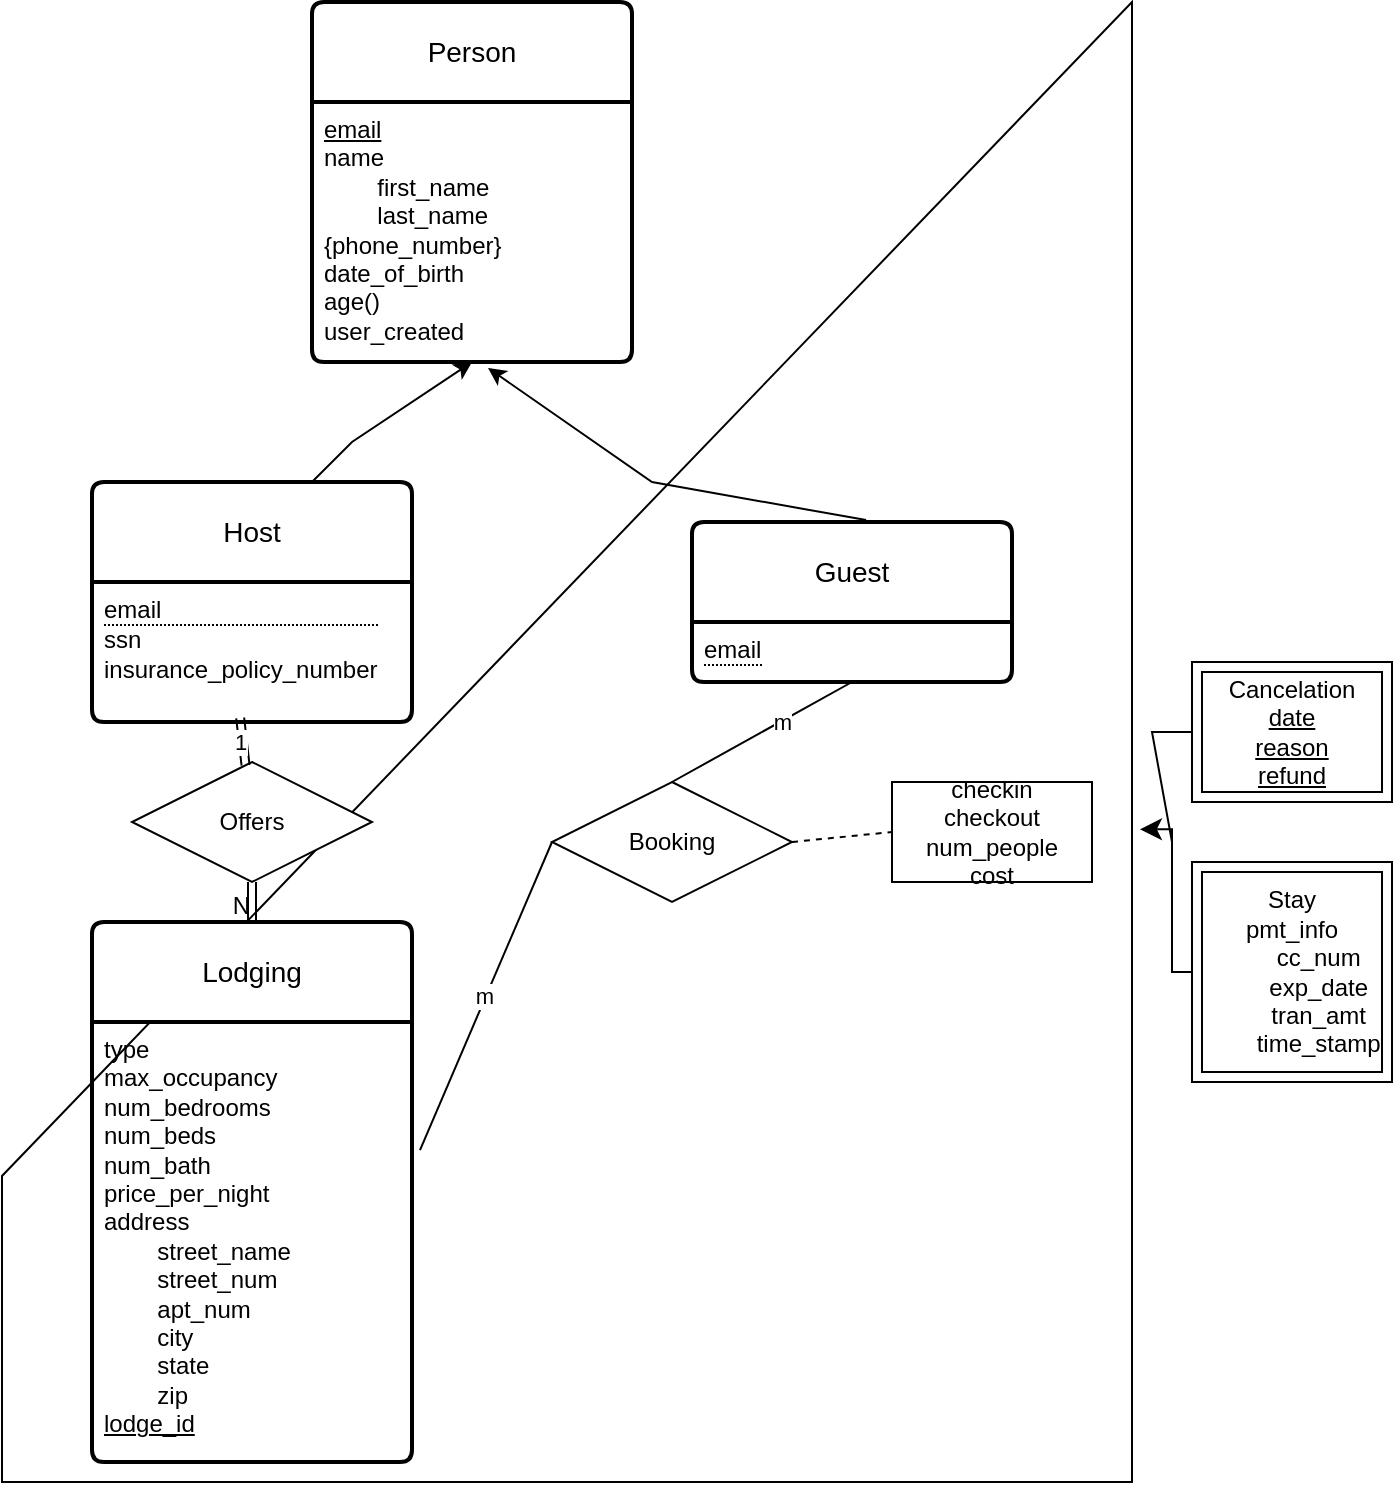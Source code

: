 <mxfile version="21.7.4" type="github">
  <diagram id="R2lEEEUBdFMjLlhIrx00" name="Page-1">
    <mxGraphModel dx="903" dy="531" grid="1" gridSize="10" guides="1" tooltips="1" connect="1" arrows="1" fold="1" page="1" pageScale="1" pageWidth="850" pageHeight="1100" math="0" shadow="0" extFonts="Permanent Marker^https://fonts.googleapis.com/css?family=Permanent+Marker">
      <root>
        <mxCell id="0" />
        <mxCell id="1" parent="0" />
        <mxCell id="330GPT98bmkKfDyMkQcv-73" value="" style="shape=manualInput;whiteSpace=wrap;html=1;size=587;" vertex="1" parent="1">
          <mxGeometry x="15" y="40" width="565" height="740" as="geometry" />
        </mxCell>
        <mxCell id="330GPT98bmkKfDyMkQcv-26" value="Person" style="swimlane;childLayout=stackLayout;horizontal=1;startSize=50;horizontalStack=0;rounded=1;fontSize=14;fontStyle=0;strokeWidth=2;resizeParent=0;resizeLast=1;shadow=0;dashed=0;align=center;arcSize=4;whiteSpace=wrap;html=1;" vertex="1" parent="1">
          <mxGeometry x="170" y="40" width="160" height="180" as="geometry" />
        </mxCell>
        <mxCell id="330GPT98bmkKfDyMkQcv-27" value="&lt;div&gt;&lt;u&gt;email&lt;/u&gt;&lt;/div&gt;&lt;div&gt;name&lt;/div&gt;&lt;div&gt;&lt;span style=&quot;white-space: pre;&quot;&gt;&#x9;&lt;/span&gt;first_name&lt;/div&gt;&lt;div&gt;&lt;span style=&quot;white-space: pre;&quot;&gt;&#x9;&lt;/span&gt;last_name&lt;/div&gt;&lt;div&gt;{phone_number}&lt;/div&gt;&lt;div&gt;date_of_birth&lt;/div&gt;&lt;div&gt;age()&lt;/div&gt;&lt;div&gt;user_created&lt;br&gt;&lt;/div&gt;" style="align=left;strokeColor=none;fillColor=none;spacingLeft=4;fontSize=12;verticalAlign=top;resizable=0;rotatable=0;part=1;html=1;" vertex="1" parent="330GPT98bmkKfDyMkQcv-26">
          <mxGeometry y="50" width="160" height="130" as="geometry" />
        </mxCell>
        <mxCell id="330GPT98bmkKfDyMkQcv-29" value="Host" style="swimlane;childLayout=stackLayout;horizontal=1;startSize=50;horizontalStack=0;rounded=1;fontSize=14;fontStyle=0;strokeWidth=2;resizeParent=0;resizeLast=1;shadow=0;dashed=0;align=center;arcSize=4;whiteSpace=wrap;html=1;" vertex="1" parent="1">
          <mxGeometry x="60" y="280" width="160" height="120" as="geometry" />
        </mxCell>
        <mxCell id="330GPT98bmkKfDyMkQcv-30" value="&lt;div style=&quot;border-bottom: 1px dotted black&quot;&gt;email&lt;/div&gt;&lt;div&gt;ssn&lt;/div&gt;&lt;div&gt;insurance_policy_number&lt;br&gt;&lt;/div&gt;" style="align=left;strokeColor=none;fillColor=none;spacingLeft=4;fontSize=12;verticalAlign=top;resizable=0;rotatable=0;part=1;html=1;" vertex="1" parent="330GPT98bmkKfDyMkQcv-29">
          <mxGeometry y="50" width="160" height="70" as="geometry" />
        </mxCell>
        <mxCell id="330GPT98bmkKfDyMkQcv-39" value="Lodging" style="swimlane;childLayout=stackLayout;horizontal=1;startSize=50;horizontalStack=0;rounded=1;fontSize=14;fontStyle=0;strokeWidth=2;resizeParent=0;resizeLast=1;shadow=0;dashed=0;align=center;arcSize=4;whiteSpace=wrap;html=1;" vertex="1" parent="1">
          <mxGeometry x="60" y="500" width="160" height="270" as="geometry" />
        </mxCell>
        <mxCell id="330GPT98bmkKfDyMkQcv-40" value="&lt;div&gt;type&lt;/div&gt;&lt;div&gt;max_occupancy&lt;/div&gt;&lt;div&gt;num_bedrooms&lt;/div&gt;&lt;div&gt;num_beds&lt;/div&gt;&lt;div&gt;num_bath&lt;/div&gt;&lt;div&gt;price_per_night&lt;/div&gt;&lt;div&gt;address&lt;/div&gt;&lt;div&gt;&lt;span style=&quot;white-space: pre;&quot;&gt;&#x9;&lt;/span&gt;street_name&lt;/div&gt;&lt;div&gt;&lt;span style=&quot;white-space: pre;&quot;&gt;&#x9;&lt;/span&gt;street_num&lt;/div&gt;&lt;div&gt;&lt;span style=&quot;white-space: pre;&quot;&gt;&#x9;&lt;/span&gt;apt_num&lt;/div&gt;&lt;div&gt;&lt;span style=&quot;white-space: pre;&quot;&gt;&#x9;&lt;/span&gt;city&lt;/div&gt;&lt;div&gt;&lt;span style=&quot;white-space: pre;&quot;&gt;&#x9;&lt;/span&gt;state&lt;/div&gt;&lt;div&gt;&lt;span style=&quot;white-space: pre;&quot;&gt;&#x9;&lt;/span&gt;zip&lt;/div&gt;&lt;div&gt;&lt;u&gt;lodge_id&lt;/u&gt;&lt;br&gt;&lt;/div&gt;" style="align=left;strokeColor=none;fillColor=none;spacingLeft=4;fontSize=12;verticalAlign=top;resizable=0;rotatable=0;part=1;html=1;" vertex="1" parent="330GPT98bmkKfDyMkQcv-39">
          <mxGeometry y="50" width="160" height="220" as="geometry" />
        </mxCell>
        <mxCell id="330GPT98bmkKfDyMkQcv-43" value="&lt;div&gt;Offers&lt;/div&gt;" style="shape=rhombus;perimeter=rhombusPerimeter;whiteSpace=wrap;html=1;align=center;" vertex="1" parent="1">
          <mxGeometry x="80" y="420" width="120" height="60" as="geometry" />
        </mxCell>
        <mxCell id="330GPT98bmkKfDyMkQcv-46" value="Guest" style="swimlane;childLayout=stackLayout;horizontal=1;startSize=50;horizontalStack=0;rounded=1;fontSize=14;fontStyle=0;strokeWidth=2;resizeParent=0;resizeLast=1;shadow=0;dashed=0;align=center;arcSize=4;whiteSpace=wrap;html=1;" vertex="1" parent="1">
          <mxGeometry x="360" y="300" width="160" height="80" as="geometry" />
        </mxCell>
        <mxCell id="330GPT98bmkKfDyMkQcv-47" value="&lt;div style=&quot;border-bottom: 1px dotted black&quot;&gt;email&lt;/div&gt;" style="align=left;strokeColor=none;fillColor=none;spacingLeft=4;fontSize=12;verticalAlign=top;resizable=0;rotatable=0;part=1;html=1;" vertex="1" parent="330GPT98bmkKfDyMkQcv-46">
          <mxGeometry y="50" width="160" height="30" as="geometry" />
        </mxCell>
        <mxCell id="330GPT98bmkKfDyMkQcv-53" value="" style="shape=link;html=1;rounded=0;exitX=0.5;exitY=1;exitDx=0;exitDy=0;entryX=0.5;entryY=0;entryDx=0;entryDy=0;" edge="1" parent="1" source="330GPT98bmkKfDyMkQcv-43" target="330GPT98bmkKfDyMkQcv-39">
          <mxGeometry relative="1" as="geometry">
            <mxPoint x="260" y="440" as="sourcePoint" />
            <mxPoint x="330" y="410" as="targetPoint" />
          </mxGeometry>
        </mxCell>
        <mxCell id="330GPT98bmkKfDyMkQcv-54" value="N" style="resizable=0;html=1;whiteSpace=wrap;align=right;verticalAlign=bottom;" connectable="0" vertex="1" parent="330GPT98bmkKfDyMkQcv-53">
          <mxGeometry x="1" relative="1" as="geometry" />
        </mxCell>
        <mxCell id="330GPT98bmkKfDyMkQcv-55" value="" style="endArrow=classic;html=1;rounded=0;entryX=0.5;entryY=1;entryDx=0;entryDy=0;" edge="1" parent="1" target="330GPT98bmkKfDyMkQcv-27">
          <mxGeometry width="50" height="50" relative="1" as="geometry">
            <mxPoint x="170" y="280" as="sourcePoint" />
            <mxPoint x="220" y="230" as="targetPoint" />
            <Array as="points">
              <mxPoint x="190" y="260" />
            </Array>
          </mxGeometry>
        </mxCell>
        <mxCell id="330GPT98bmkKfDyMkQcv-57" value="" style="endArrow=classic;html=1;rounded=0;entryX=0.55;entryY=1.023;entryDx=0;entryDy=0;entryPerimeter=0;exitX=0.544;exitY=-0.012;exitDx=0;exitDy=0;exitPerimeter=0;" edge="1" parent="1" source="330GPT98bmkKfDyMkQcv-46" target="330GPT98bmkKfDyMkQcv-27">
          <mxGeometry width="50" height="50" relative="1" as="geometry">
            <mxPoint x="320" y="290" as="sourcePoint" />
            <mxPoint x="370" y="240" as="targetPoint" />
            <Array as="points">
              <mxPoint x="340" y="280" />
            </Array>
          </mxGeometry>
        </mxCell>
        <mxCell id="330GPT98bmkKfDyMkQcv-60" value="" style="shape=link;html=1;rounded=0;exitX=0.463;exitY=0.971;exitDx=0;exitDy=0;exitPerimeter=0;" edge="1" parent="1" source="330GPT98bmkKfDyMkQcv-30" target="330GPT98bmkKfDyMkQcv-43">
          <mxGeometry width="100" relative="1" as="geometry">
            <mxPoint x="200" y="410" as="sourcePoint" />
            <mxPoint x="300" y="410" as="targetPoint" />
          </mxGeometry>
        </mxCell>
        <mxCell id="330GPT98bmkKfDyMkQcv-61" value="&lt;div&gt;1&lt;/div&gt;" style="edgeLabel;html=1;align=center;verticalAlign=middle;resizable=0;points=[];" vertex="1" connectable="0" parent="330GPT98bmkKfDyMkQcv-60">
          <mxGeometry x="-0.006" y="-2" relative="1" as="geometry">
            <mxPoint as="offset" />
          </mxGeometry>
        </mxCell>
        <mxCell id="330GPT98bmkKfDyMkQcv-62" value="Booking" style="shape=rhombus;perimeter=rhombusPerimeter;whiteSpace=wrap;html=1;align=center;" vertex="1" parent="1">
          <mxGeometry x="290" y="430" width="120" height="60" as="geometry" />
        </mxCell>
        <mxCell id="330GPT98bmkKfDyMkQcv-63" value="&lt;div&gt;checkin&lt;/div&gt;&lt;div&gt;checkout&lt;/div&gt;&lt;div&gt;num_people&lt;/div&gt;&lt;div&gt;cost&lt;/div&gt;" style="whiteSpace=wrap;html=1;align=center;" vertex="1" parent="1">
          <mxGeometry x="460" y="430" width="100" height="50" as="geometry" />
        </mxCell>
        <mxCell id="330GPT98bmkKfDyMkQcv-64" value="" style="endArrow=none;dashed=1;html=1;rounded=0;exitX=1;exitY=0.5;exitDx=0;exitDy=0;entryX=0;entryY=0.5;entryDx=0;entryDy=0;" edge="1" parent="1" source="330GPT98bmkKfDyMkQcv-62" target="330GPT98bmkKfDyMkQcv-63">
          <mxGeometry width="50" height="50" relative="1" as="geometry">
            <mxPoint x="450" y="310" as="sourcePoint" />
            <mxPoint x="500" y="260" as="targetPoint" />
          </mxGeometry>
        </mxCell>
        <mxCell id="330GPT98bmkKfDyMkQcv-65" value="" style="endArrow=none;html=1;rounded=0;entryX=0.5;entryY=1;entryDx=0;entryDy=0;exitX=0.5;exitY=0;exitDx=0;exitDy=0;" edge="1" parent="1" source="330GPT98bmkKfDyMkQcv-62" target="330GPT98bmkKfDyMkQcv-47">
          <mxGeometry width="50" height="50" relative="1" as="geometry">
            <mxPoint x="450" y="310" as="sourcePoint" />
            <mxPoint x="500" y="260" as="targetPoint" />
          </mxGeometry>
        </mxCell>
        <mxCell id="330GPT98bmkKfDyMkQcv-67" value="m" style="edgeLabel;html=1;align=center;verticalAlign=middle;resizable=0;points=[];" vertex="1" connectable="0" parent="330GPT98bmkKfDyMkQcv-65">
          <mxGeometry x="0.228" relative="1" as="geometry">
            <mxPoint as="offset" />
          </mxGeometry>
        </mxCell>
        <mxCell id="330GPT98bmkKfDyMkQcv-66" value="" style="endArrow=none;html=1;rounded=0;exitX=0;exitY=0.5;exitDx=0;exitDy=0;entryX=1.025;entryY=0.291;entryDx=0;entryDy=0;entryPerimeter=0;" edge="1" parent="1" source="330GPT98bmkKfDyMkQcv-62" target="330GPT98bmkKfDyMkQcv-40">
          <mxGeometry width="50" height="50" relative="1" as="geometry">
            <mxPoint x="440" y="400" as="sourcePoint" />
            <mxPoint x="490" y="350" as="targetPoint" />
          </mxGeometry>
        </mxCell>
        <mxCell id="330GPT98bmkKfDyMkQcv-68" value="m" style="edgeLabel;html=1;align=center;verticalAlign=middle;resizable=0;points=[];" vertex="1" connectable="0" parent="330GPT98bmkKfDyMkQcv-66">
          <mxGeometry x="0.005" y="-1" relative="1" as="geometry">
            <mxPoint as="offset" />
          </mxGeometry>
        </mxCell>
        <mxCell id="330GPT98bmkKfDyMkQcv-71" value="&lt;div&gt;Stay&lt;/div&gt;&lt;div&gt;pmt_info&lt;/div&gt;&lt;div&gt;&lt;span style=&quot;white-space: pre;&quot;&gt;&#x9;&lt;/span&gt;cc_num&lt;/div&gt;&lt;div&gt;&lt;span style=&quot;white-space: pre;&quot;&gt;&#x9;&lt;/span&gt;exp_date&lt;/div&gt;&lt;div&gt;&lt;span style=&quot;white-space: pre;&quot;&gt;&#x9;&lt;/span&gt;tran_amt&lt;/div&gt;&lt;div&gt;&lt;span style=&quot;white-space: pre;&quot;&gt;&#x9;&lt;/span&gt;time_stamp&lt;br&gt;&lt;/div&gt;" style="shape=ext;margin=3;double=1;whiteSpace=wrap;html=1;align=center;" vertex="1" parent="1">
          <mxGeometry x="610" y="470" width="100" height="110" as="geometry" />
        </mxCell>
        <mxCell id="330GPT98bmkKfDyMkQcv-72" value="&lt;div&gt;Cancelation&lt;/div&gt;&lt;div&gt;&lt;u&gt;date&lt;/u&gt;&lt;/div&gt;&lt;div&gt;&lt;u&gt;reason&lt;/u&gt;&lt;/div&gt;&lt;div&gt;&lt;u&gt;refund&lt;/u&gt;&lt;br&gt;&lt;/div&gt;" style="shape=ext;margin=3;double=1;whiteSpace=wrap;html=1;align=center;" vertex="1" parent="1">
          <mxGeometry x="610" y="370" width="100" height="70" as="geometry" />
        </mxCell>
        <mxCell id="330GPT98bmkKfDyMkQcv-75" value="" style="edgeStyle=elbowEdgeStyle;elbow=horizontal;endArrow=classic;html=1;curved=0;rounded=0;endSize=8;startSize=8;exitX=0;exitY=0.5;exitDx=0;exitDy=0;entryX=1.007;entryY=0.559;entryDx=0;entryDy=0;entryPerimeter=0;" edge="1" parent="1" source="330GPT98bmkKfDyMkQcv-71" target="330GPT98bmkKfDyMkQcv-73">
          <mxGeometry width="50" height="50" relative="1" as="geometry">
            <mxPoint x="430" y="590" as="sourcePoint" />
            <mxPoint x="480" y="540" as="targetPoint" />
            <Array as="points">
              <mxPoint x="600" y="450" />
            </Array>
          </mxGeometry>
        </mxCell>
        <mxCell id="330GPT98bmkKfDyMkQcv-77" value="" style="endArrow=none;html=1;rounded=0;exitX=0;exitY=0.5;exitDx=0;exitDy=0;" edge="1" parent="1" source="330GPT98bmkKfDyMkQcv-72">
          <mxGeometry relative="1" as="geometry">
            <mxPoint x="600" y="370" as="sourcePoint" />
            <mxPoint x="600" y="460" as="targetPoint" />
            <Array as="points">
              <mxPoint x="590" y="405" />
            </Array>
          </mxGeometry>
        </mxCell>
      </root>
    </mxGraphModel>
  </diagram>
</mxfile>
